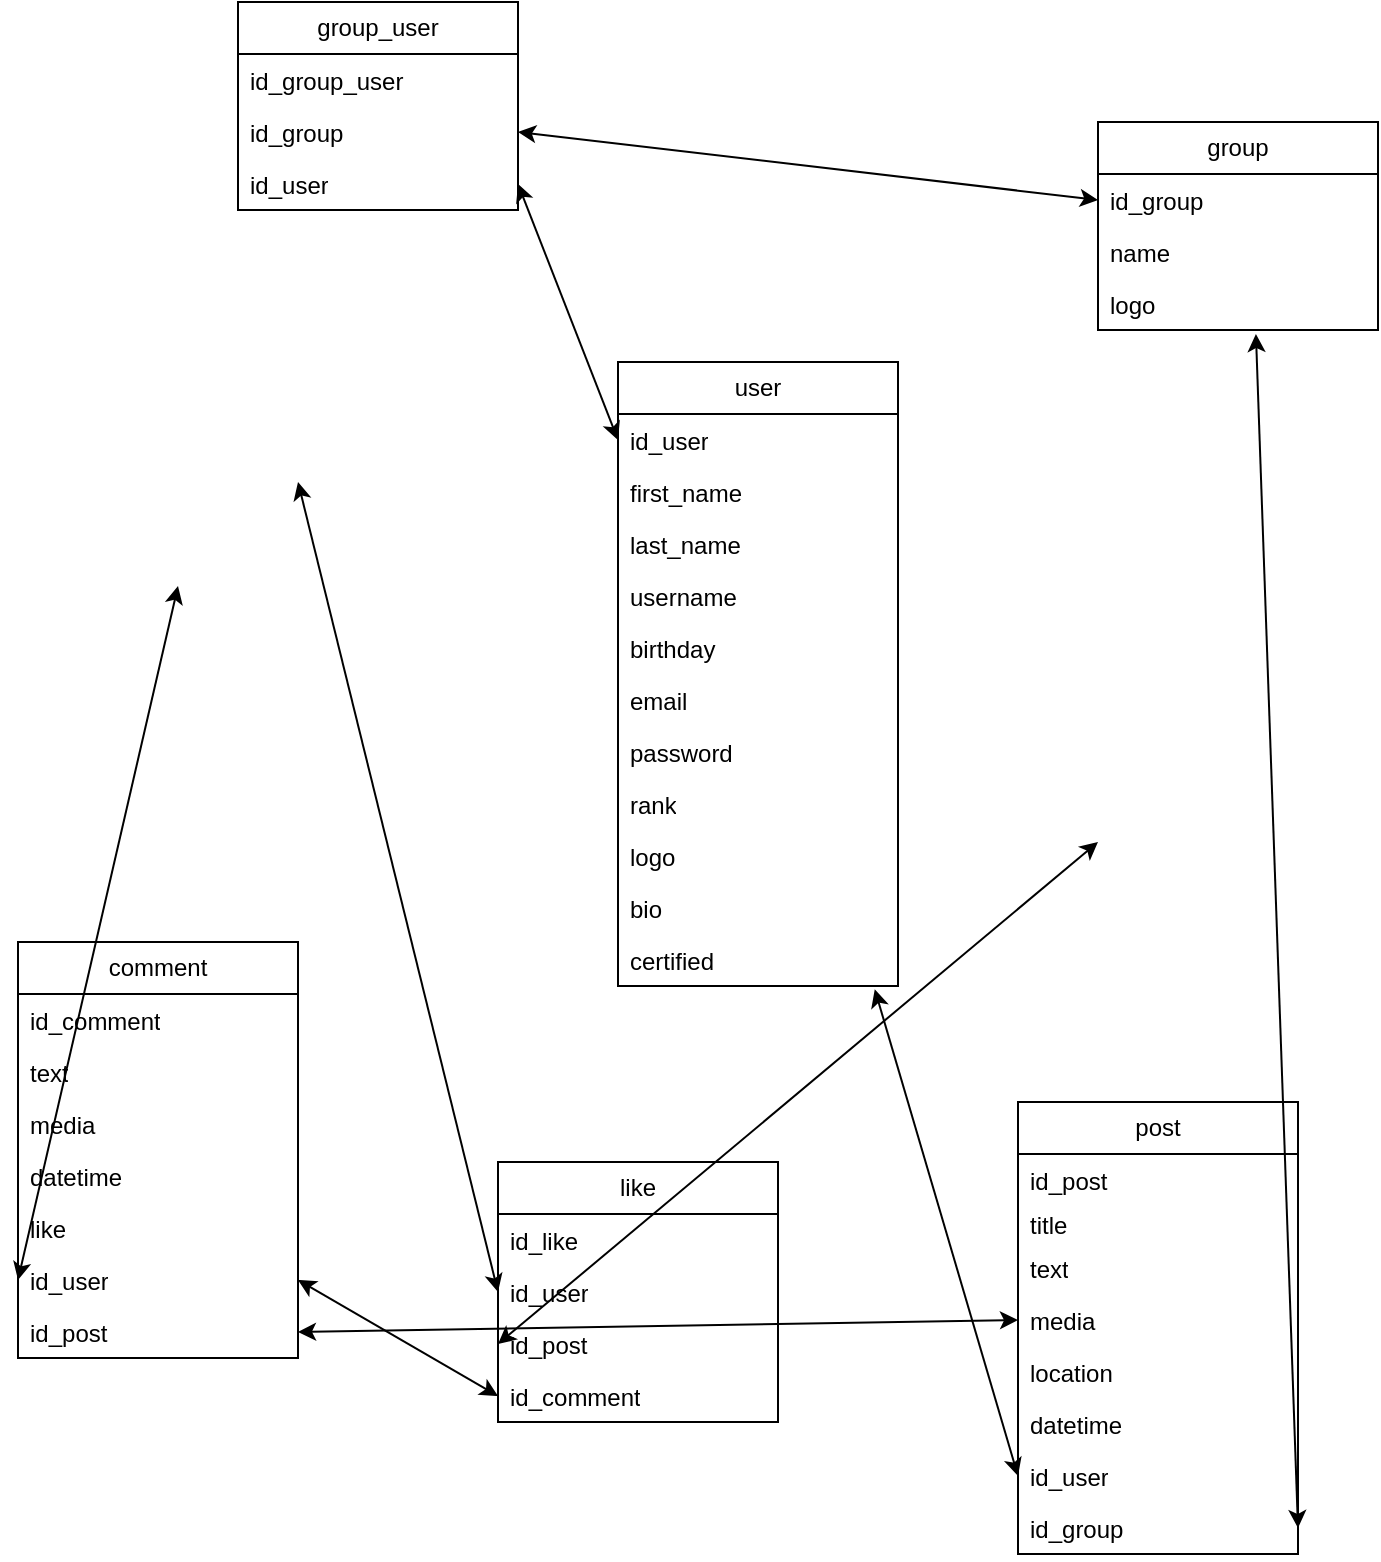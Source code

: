 <mxfile version="26.0.10">
  <diagram name="Page-1" id="H_2WNFqOCSld2I7UvC_A">
    <mxGraphModel dx="1434" dy="802" grid="1" gridSize="10" guides="1" tooltips="1" connect="1" arrows="1" fold="1" page="1" pageScale="1" pageWidth="827" pageHeight="1169" math="0" shadow="0">
      <root>
        <mxCell id="0" />
        <mxCell id="1" parent="0" />
        <mxCell id="QpEzQxb3V1t7QSlUMxlw-1" value="user" style="swimlane;fontStyle=0;childLayout=stackLayout;horizontal=1;startSize=26;fillColor=none;horizontalStack=0;resizeParent=1;resizeParentMax=0;resizeLast=0;collapsible=1;marginBottom=0;whiteSpace=wrap;html=1;" vertex="1" parent="1">
          <mxGeometry x="380" y="240" width="140" height="312" as="geometry" />
        </mxCell>
        <mxCell id="QpEzQxb3V1t7QSlUMxlw-29" value="id_user" style="text;strokeColor=none;fillColor=none;align=left;verticalAlign=top;spacingLeft=4;spacingRight=4;overflow=hidden;rotatable=0;points=[[0,0.5],[1,0.5]];portConstraint=eastwest;whiteSpace=wrap;html=1;" vertex="1" parent="QpEzQxb3V1t7QSlUMxlw-1">
          <mxGeometry y="26" width="140" height="26" as="geometry" />
        </mxCell>
        <mxCell id="QpEzQxb3V1t7QSlUMxlw-2" value="first_name" style="text;strokeColor=none;fillColor=none;align=left;verticalAlign=top;spacingLeft=4;spacingRight=4;overflow=hidden;rotatable=0;points=[[0,0.5],[1,0.5]];portConstraint=eastwest;whiteSpace=wrap;html=1;" vertex="1" parent="QpEzQxb3V1t7QSlUMxlw-1">
          <mxGeometry y="52" width="140" height="26" as="geometry" />
        </mxCell>
        <mxCell id="QpEzQxb3V1t7QSlUMxlw-3" value="last_name" style="text;strokeColor=none;fillColor=none;align=left;verticalAlign=top;spacingLeft=4;spacingRight=4;overflow=hidden;rotatable=0;points=[[0,0.5],[1,0.5]];portConstraint=eastwest;whiteSpace=wrap;html=1;" vertex="1" parent="QpEzQxb3V1t7QSlUMxlw-1">
          <mxGeometry y="78" width="140" height="26" as="geometry" />
        </mxCell>
        <mxCell id="QpEzQxb3V1t7QSlUMxlw-18" value="username" style="text;strokeColor=none;fillColor=none;align=left;verticalAlign=top;spacingLeft=4;spacingRight=4;overflow=hidden;rotatable=0;points=[[0,0.5],[1,0.5]];portConstraint=eastwest;whiteSpace=wrap;html=1;" vertex="1" parent="QpEzQxb3V1t7QSlUMxlw-1">
          <mxGeometry y="104" width="140" height="26" as="geometry" />
        </mxCell>
        <mxCell id="QpEzQxb3V1t7QSlUMxlw-4" value="birthday" style="text;strokeColor=none;fillColor=none;align=left;verticalAlign=top;spacingLeft=4;spacingRight=4;overflow=hidden;rotatable=0;points=[[0,0.5],[1,0.5]];portConstraint=eastwest;whiteSpace=wrap;html=1;" vertex="1" parent="QpEzQxb3V1t7QSlUMxlw-1">
          <mxGeometry y="130" width="140" height="26" as="geometry" />
        </mxCell>
        <mxCell id="QpEzQxb3V1t7QSlUMxlw-13" value="email" style="text;strokeColor=none;fillColor=none;align=left;verticalAlign=top;spacingLeft=4;spacingRight=4;overflow=hidden;rotatable=0;points=[[0,0.5],[1,0.5]];portConstraint=eastwest;whiteSpace=wrap;html=1;" vertex="1" parent="QpEzQxb3V1t7QSlUMxlw-1">
          <mxGeometry y="156" width="140" height="26" as="geometry" />
        </mxCell>
        <mxCell id="QpEzQxb3V1t7QSlUMxlw-14" value="password" style="text;strokeColor=none;fillColor=none;align=left;verticalAlign=top;spacingLeft=4;spacingRight=4;overflow=hidden;rotatable=0;points=[[0,0.5],[1,0.5]];portConstraint=eastwest;whiteSpace=wrap;html=1;" vertex="1" parent="QpEzQxb3V1t7QSlUMxlw-1">
          <mxGeometry y="182" width="140" height="26" as="geometry" />
        </mxCell>
        <mxCell id="QpEzQxb3V1t7QSlUMxlw-15" value="rank" style="text;strokeColor=none;fillColor=none;align=left;verticalAlign=top;spacingLeft=4;spacingRight=4;overflow=hidden;rotatable=0;points=[[0,0.5],[1,0.5]];portConstraint=eastwest;whiteSpace=wrap;html=1;" vertex="1" parent="QpEzQxb3V1t7QSlUMxlw-1">
          <mxGeometry y="208" width="140" height="26" as="geometry" />
        </mxCell>
        <mxCell id="QpEzQxb3V1t7QSlUMxlw-52" value="logo" style="text;strokeColor=none;fillColor=none;align=left;verticalAlign=top;spacingLeft=4;spacingRight=4;overflow=hidden;rotatable=0;points=[[0,0.5],[1,0.5]];portConstraint=eastwest;whiteSpace=wrap;html=1;" vertex="1" parent="QpEzQxb3V1t7QSlUMxlw-1">
          <mxGeometry y="234" width="140" height="26" as="geometry" />
        </mxCell>
        <mxCell id="QpEzQxb3V1t7QSlUMxlw-53" value="bio" style="text;strokeColor=none;fillColor=none;align=left;verticalAlign=top;spacingLeft=4;spacingRight=4;overflow=hidden;rotatable=0;points=[[0,0.5],[1,0.5]];portConstraint=eastwest;whiteSpace=wrap;html=1;" vertex="1" parent="QpEzQxb3V1t7QSlUMxlw-1">
          <mxGeometry y="260" width="140" height="26" as="geometry" />
        </mxCell>
        <mxCell id="QpEzQxb3V1t7QSlUMxlw-55" value="certified" style="text;strokeColor=none;fillColor=none;align=left;verticalAlign=top;spacingLeft=4;spacingRight=4;overflow=hidden;rotatable=0;points=[[0,0.5],[1,0.5]];portConstraint=eastwest;whiteSpace=wrap;html=1;" vertex="1" parent="QpEzQxb3V1t7QSlUMxlw-1">
          <mxGeometry y="286" width="140" height="26" as="geometry" />
        </mxCell>
        <mxCell id="QpEzQxb3V1t7QSlUMxlw-5" value="post" style="swimlane;fontStyle=0;childLayout=stackLayout;horizontal=1;startSize=26;fillColor=none;horizontalStack=0;resizeParent=1;resizeParentMax=0;resizeLast=0;collapsible=1;marginBottom=0;whiteSpace=wrap;html=1;" vertex="1" parent="1">
          <mxGeometry x="580" y="610" width="140" height="226" as="geometry" />
        </mxCell>
        <mxCell id="QpEzQxb3V1t7QSlUMxlw-37" value="id_post" style="text;strokeColor=none;fillColor=none;align=left;verticalAlign=top;spacingLeft=4;spacingRight=4;overflow=hidden;rotatable=0;points=[[0,0.5],[1,0.5]];portConstraint=eastwest;whiteSpace=wrap;html=1;" vertex="1" parent="QpEzQxb3V1t7QSlUMxlw-5">
          <mxGeometry y="26" width="140" height="22" as="geometry" />
        </mxCell>
        <mxCell id="QpEzQxb3V1t7QSlUMxlw-6" value="title" style="text;strokeColor=none;fillColor=none;align=left;verticalAlign=top;spacingLeft=4;spacingRight=4;overflow=hidden;rotatable=0;points=[[0,0.5],[1,0.5]];portConstraint=eastwest;whiteSpace=wrap;html=1;" vertex="1" parent="QpEzQxb3V1t7QSlUMxlw-5">
          <mxGeometry y="48" width="140" height="22" as="geometry" />
        </mxCell>
        <mxCell id="QpEzQxb3V1t7QSlUMxlw-7" value="text" style="text;strokeColor=none;fillColor=none;align=left;verticalAlign=top;spacingLeft=4;spacingRight=4;overflow=hidden;rotatable=0;points=[[0,0.5],[1,0.5]];portConstraint=eastwest;whiteSpace=wrap;html=1;" vertex="1" parent="QpEzQxb3V1t7QSlUMxlw-5">
          <mxGeometry y="70" width="140" height="26" as="geometry" />
        </mxCell>
        <mxCell id="QpEzQxb3V1t7QSlUMxlw-8" value="media" style="text;strokeColor=none;fillColor=none;align=left;verticalAlign=top;spacingLeft=4;spacingRight=4;overflow=hidden;rotatable=0;points=[[0,0.5],[1,0.5]];portConstraint=eastwest;whiteSpace=wrap;html=1;" vertex="1" parent="QpEzQxb3V1t7QSlUMxlw-5">
          <mxGeometry y="96" width="140" height="26" as="geometry" />
        </mxCell>
        <mxCell id="QpEzQxb3V1t7QSlUMxlw-16" value="location" style="text;strokeColor=none;fillColor=none;align=left;verticalAlign=top;spacingLeft=4;spacingRight=4;overflow=hidden;rotatable=0;points=[[0,0.5],[1,0.5]];portConstraint=eastwest;whiteSpace=wrap;html=1;" vertex="1" parent="QpEzQxb3V1t7QSlUMxlw-5">
          <mxGeometry y="122" width="140" height="26" as="geometry" />
        </mxCell>
        <mxCell id="QpEzQxb3V1t7QSlUMxlw-38" value="datetime" style="text;strokeColor=none;fillColor=none;align=left;verticalAlign=top;spacingLeft=4;spacingRight=4;overflow=hidden;rotatable=0;points=[[0,0.5],[1,0.5]];portConstraint=eastwest;whiteSpace=wrap;html=1;" vertex="1" parent="QpEzQxb3V1t7QSlUMxlw-5">
          <mxGeometry y="148" width="140" height="26" as="geometry" />
        </mxCell>
        <mxCell id="QpEzQxb3V1t7QSlUMxlw-49" value="id_user" style="text;strokeColor=none;fillColor=none;align=left;verticalAlign=top;spacingLeft=4;spacingRight=4;overflow=hidden;rotatable=0;points=[[0,0.5],[1,0.5]];portConstraint=eastwest;whiteSpace=wrap;html=1;" vertex="1" parent="QpEzQxb3V1t7QSlUMxlw-5">
          <mxGeometry y="174" width="140" height="26" as="geometry" />
        </mxCell>
        <mxCell id="QpEzQxb3V1t7QSlUMxlw-56" value="id_group" style="text;strokeColor=none;fillColor=none;align=left;verticalAlign=top;spacingLeft=4;spacingRight=4;overflow=hidden;rotatable=0;points=[[0,0.5],[1,0.5]];portConstraint=eastwest;whiteSpace=wrap;html=1;" vertex="1" parent="QpEzQxb3V1t7QSlUMxlw-5">
          <mxGeometry y="200" width="140" height="26" as="geometry" />
        </mxCell>
        <mxCell id="QpEzQxb3V1t7QSlUMxlw-9" value="group" style="swimlane;fontStyle=0;childLayout=stackLayout;horizontal=1;startSize=26;fillColor=none;horizontalStack=0;resizeParent=1;resizeParentMax=0;resizeLast=0;collapsible=1;marginBottom=0;whiteSpace=wrap;html=1;" vertex="1" parent="1">
          <mxGeometry x="620" y="120" width="140" height="104" as="geometry" />
        </mxCell>
        <mxCell id="QpEzQxb3V1t7QSlUMxlw-28" value="id_group" style="text;strokeColor=none;fillColor=none;align=left;verticalAlign=top;spacingLeft=4;spacingRight=4;overflow=hidden;rotatable=0;points=[[0,0.5],[1,0.5]];portConstraint=eastwest;whiteSpace=wrap;html=1;" vertex="1" parent="QpEzQxb3V1t7QSlUMxlw-9">
          <mxGeometry y="26" width="140" height="26" as="geometry" />
        </mxCell>
        <mxCell id="QpEzQxb3V1t7QSlUMxlw-10" value="name" style="text;strokeColor=none;fillColor=none;align=left;verticalAlign=top;spacingLeft=4;spacingRight=4;overflow=hidden;rotatable=0;points=[[0,0.5],[1,0.5]];portConstraint=eastwest;whiteSpace=wrap;html=1;" vertex="1" parent="QpEzQxb3V1t7QSlUMxlw-9">
          <mxGeometry y="52" width="140" height="26" as="geometry" />
        </mxCell>
        <mxCell id="QpEzQxb3V1t7QSlUMxlw-51" value="logo" style="text;strokeColor=none;fillColor=none;align=left;verticalAlign=top;spacingLeft=4;spacingRight=4;overflow=hidden;rotatable=0;points=[[0,0.5],[1,0.5]];portConstraint=eastwest;whiteSpace=wrap;html=1;" vertex="1" parent="QpEzQxb3V1t7QSlUMxlw-9">
          <mxGeometry y="78" width="140" height="26" as="geometry" />
        </mxCell>
        <mxCell id="QpEzQxb3V1t7QSlUMxlw-24" value="group_user" style="swimlane;fontStyle=0;childLayout=stackLayout;horizontal=1;startSize=26;fillColor=none;horizontalStack=0;resizeParent=1;resizeParentMax=0;resizeLast=0;collapsible=1;marginBottom=0;whiteSpace=wrap;html=1;" vertex="1" parent="1">
          <mxGeometry x="190" y="60" width="140" height="104" as="geometry" />
        </mxCell>
        <mxCell id="QpEzQxb3V1t7QSlUMxlw-25" value="id_group_user" style="text;strokeColor=none;fillColor=none;align=left;verticalAlign=top;spacingLeft=4;spacingRight=4;overflow=hidden;rotatable=0;points=[[0,0.5],[1,0.5]];portConstraint=eastwest;whiteSpace=wrap;html=1;" vertex="1" parent="QpEzQxb3V1t7QSlUMxlw-24">
          <mxGeometry y="26" width="140" height="26" as="geometry" />
        </mxCell>
        <mxCell id="QpEzQxb3V1t7QSlUMxlw-26" value="id_group" style="text;strokeColor=none;fillColor=none;align=left;verticalAlign=top;spacingLeft=4;spacingRight=4;overflow=hidden;rotatable=0;points=[[0,0.5],[1,0.5]];portConstraint=eastwest;whiteSpace=wrap;html=1;" vertex="1" parent="QpEzQxb3V1t7QSlUMxlw-24">
          <mxGeometry y="52" width="140" height="26" as="geometry" />
        </mxCell>
        <mxCell id="QpEzQxb3V1t7QSlUMxlw-27" value="id_user" style="text;strokeColor=none;fillColor=none;align=left;verticalAlign=top;spacingLeft=4;spacingRight=4;overflow=hidden;rotatable=0;points=[[0,0.5],[1,0.5]];portConstraint=eastwest;whiteSpace=wrap;html=1;" vertex="1" parent="QpEzQxb3V1t7QSlUMxlw-24">
          <mxGeometry y="78" width="140" height="26" as="geometry" />
        </mxCell>
        <mxCell id="QpEzQxb3V1t7QSlUMxlw-30" value="comment" style="swimlane;fontStyle=0;childLayout=stackLayout;horizontal=1;startSize=26;fillColor=none;horizontalStack=0;resizeParent=1;resizeParentMax=0;resizeLast=0;collapsible=1;marginBottom=0;whiteSpace=wrap;html=1;" vertex="1" parent="1">
          <mxGeometry x="80" y="530" width="140" height="208" as="geometry" />
        </mxCell>
        <mxCell id="QpEzQxb3V1t7QSlUMxlw-31" value="id_comment" style="text;strokeColor=none;fillColor=none;align=left;verticalAlign=top;spacingLeft=4;spacingRight=4;overflow=hidden;rotatable=0;points=[[0,0.5],[1,0.5]];portConstraint=eastwest;whiteSpace=wrap;html=1;" vertex="1" parent="QpEzQxb3V1t7QSlUMxlw-30">
          <mxGeometry y="26" width="140" height="26" as="geometry" />
        </mxCell>
        <mxCell id="QpEzQxb3V1t7QSlUMxlw-35" value="text" style="text;strokeColor=none;fillColor=none;align=left;verticalAlign=top;spacingLeft=4;spacingRight=4;overflow=hidden;rotatable=0;points=[[0,0.5],[1,0.5]];portConstraint=eastwest;whiteSpace=wrap;html=1;" vertex="1" parent="QpEzQxb3V1t7QSlUMxlw-30">
          <mxGeometry y="52" width="140" height="26" as="geometry" />
        </mxCell>
        <mxCell id="QpEzQxb3V1t7QSlUMxlw-36" value="media" style="text;strokeColor=none;fillColor=none;align=left;verticalAlign=top;spacingLeft=4;spacingRight=4;overflow=hidden;rotatable=0;points=[[0,0.5],[1,0.5]];portConstraint=eastwest;whiteSpace=wrap;html=1;" vertex="1" parent="QpEzQxb3V1t7QSlUMxlw-30">
          <mxGeometry y="78" width="140" height="26" as="geometry" />
        </mxCell>
        <mxCell id="QpEzQxb3V1t7QSlUMxlw-39" value="datetime" style="text;strokeColor=none;fillColor=none;align=left;verticalAlign=top;spacingLeft=4;spacingRight=4;overflow=hidden;rotatable=0;points=[[0,0.5],[1,0.5]];portConstraint=eastwest;whiteSpace=wrap;html=1;" vertex="1" parent="QpEzQxb3V1t7QSlUMxlw-30">
          <mxGeometry y="104" width="140" height="26" as="geometry" />
        </mxCell>
        <mxCell id="QpEzQxb3V1t7QSlUMxlw-40" value="like" style="text;strokeColor=none;fillColor=none;align=left;verticalAlign=top;spacingLeft=4;spacingRight=4;overflow=hidden;rotatable=0;points=[[0,0.5],[1,0.5]];portConstraint=eastwest;whiteSpace=wrap;html=1;" vertex="1" parent="QpEzQxb3V1t7QSlUMxlw-30">
          <mxGeometry y="130" width="140" height="26" as="geometry" />
        </mxCell>
        <mxCell id="QpEzQxb3V1t7QSlUMxlw-32" value="id_user" style="text;strokeColor=none;fillColor=none;align=left;verticalAlign=top;spacingLeft=4;spacingRight=4;overflow=hidden;rotatable=0;points=[[0,0.5],[1,0.5]];portConstraint=eastwest;whiteSpace=wrap;html=1;" vertex="1" parent="QpEzQxb3V1t7QSlUMxlw-30">
          <mxGeometry y="156" width="140" height="26" as="geometry" />
        </mxCell>
        <mxCell id="QpEzQxb3V1t7QSlUMxlw-34" value="id_post" style="text;strokeColor=none;fillColor=none;align=left;verticalAlign=top;spacingLeft=4;spacingRight=4;overflow=hidden;rotatable=0;points=[[0,0.5],[1,0.5]];portConstraint=eastwest;whiteSpace=wrap;html=1;" vertex="1" parent="QpEzQxb3V1t7QSlUMxlw-30">
          <mxGeometry y="182" width="140" height="26" as="geometry" />
        </mxCell>
        <mxCell id="QpEzQxb3V1t7QSlUMxlw-42" value="like" style="swimlane;fontStyle=0;childLayout=stackLayout;horizontal=1;startSize=26;fillColor=none;horizontalStack=0;resizeParent=1;resizeParentMax=0;resizeLast=0;collapsible=1;marginBottom=0;whiteSpace=wrap;html=1;" vertex="1" parent="1">
          <mxGeometry x="320" y="640" width="140" height="130" as="geometry" />
        </mxCell>
        <mxCell id="QpEzQxb3V1t7QSlUMxlw-43" value="id_like" style="text;strokeColor=none;fillColor=none;align=left;verticalAlign=top;spacingLeft=4;spacingRight=4;overflow=hidden;rotatable=0;points=[[0,0.5],[1,0.5]];portConstraint=eastwest;whiteSpace=wrap;html=1;" vertex="1" parent="QpEzQxb3V1t7QSlUMxlw-42">
          <mxGeometry y="26" width="140" height="26" as="geometry" />
        </mxCell>
        <mxCell id="QpEzQxb3V1t7QSlUMxlw-44" value="id_user" style="text;strokeColor=none;fillColor=none;align=left;verticalAlign=top;spacingLeft=4;spacingRight=4;overflow=hidden;rotatable=0;points=[[0,0.5],[1,0.5]];portConstraint=eastwest;whiteSpace=wrap;html=1;" vertex="1" parent="QpEzQxb3V1t7QSlUMxlw-42">
          <mxGeometry y="52" width="140" height="26" as="geometry" />
        </mxCell>
        <mxCell id="QpEzQxb3V1t7QSlUMxlw-45" value="id_post" style="text;strokeColor=none;fillColor=none;align=left;verticalAlign=top;spacingLeft=4;spacingRight=4;overflow=hidden;rotatable=0;points=[[0,0.5],[1,0.5]];portConstraint=eastwest;whiteSpace=wrap;html=1;" vertex="1" parent="QpEzQxb3V1t7QSlUMxlw-42">
          <mxGeometry y="78" width="140" height="26" as="geometry" />
        </mxCell>
        <mxCell id="QpEzQxb3V1t7QSlUMxlw-46" value="id_comment" style="text;strokeColor=none;fillColor=none;align=left;verticalAlign=top;spacingLeft=4;spacingRight=4;overflow=hidden;rotatable=0;points=[[0,0.5],[1,0.5]];portConstraint=eastwest;whiteSpace=wrap;html=1;" vertex="1" parent="QpEzQxb3V1t7QSlUMxlw-42">
          <mxGeometry y="104" width="140" height="26" as="geometry" />
        </mxCell>
        <mxCell id="QpEzQxb3V1t7QSlUMxlw-58" value="" style="endArrow=classic;startArrow=classic;html=1;rounded=0;exitX=0;exitY=0.5;exitDx=0;exitDy=0;entryX=1;entryY=0.5;entryDx=0;entryDy=0;" edge="1" parent="1" source="QpEzQxb3V1t7QSlUMxlw-29" target="QpEzQxb3V1t7QSlUMxlw-27">
          <mxGeometry width="50" height="50" relative="1" as="geometry">
            <mxPoint x="390" y="320" as="sourcePoint" />
            <mxPoint x="440" y="270" as="targetPoint" />
          </mxGeometry>
        </mxCell>
        <mxCell id="QpEzQxb3V1t7QSlUMxlw-60" value="" style="endArrow=classic;startArrow=classic;html=1;rounded=0;exitX=1;exitY=0.5;exitDx=0;exitDy=0;entryX=0;entryY=0.5;entryDx=0;entryDy=0;" edge="1" parent="1" source="QpEzQxb3V1t7QSlUMxlw-26" target="QpEzQxb3V1t7QSlUMxlw-28">
          <mxGeometry width="50" height="50" relative="1" as="geometry">
            <mxPoint x="470" y="171" as="sourcePoint" />
            <mxPoint x="580" y="173" as="targetPoint" />
          </mxGeometry>
        </mxCell>
        <mxCell id="QpEzQxb3V1t7QSlUMxlw-61" value="" style="endArrow=classic;startArrow=classic;html=1;rounded=0;exitX=1.002;exitY=0.579;exitDx=0;exitDy=0;entryX=0;entryY=0.5;entryDx=0;entryDy=0;exitPerimeter=0;" edge="1" parent="1" target="QpEzQxb3V1t7QSlUMxlw-44">
          <mxGeometry width="50" height="50" relative="1" as="geometry">
            <mxPoint x="220" y="300" as="sourcePoint" />
            <mxPoint x="350" y="300" as="targetPoint" />
          </mxGeometry>
        </mxCell>
        <mxCell id="QpEzQxb3V1t7QSlUMxlw-62" value="" style="endArrow=classic;startArrow=classic;html=1;rounded=0;exitX=1.002;exitY=0.579;exitDx=0;exitDy=0;entryX=0;entryY=0.5;entryDx=0;entryDy=0;exitPerimeter=0;" edge="1" parent="1" target="QpEzQxb3V1t7QSlUMxlw-32">
          <mxGeometry width="50" height="50" relative="1" as="geometry">
            <mxPoint x="160" y="352" as="sourcePoint" />
            <mxPoint x="560" y="397" as="targetPoint" />
          </mxGeometry>
        </mxCell>
        <mxCell id="QpEzQxb3V1t7QSlUMxlw-63" value="" style="endArrow=classic;startArrow=classic;html=1;rounded=0;exitX=0;exitY=0.5;exitDx=0;exitDy=0;entryX=1;entryY=0.5;entryDx=0;entryDy=0;" edge="1" parent="1" source="QpEzQxb3V1t7QSlUMxlw-46" target="QpEzQxb3V1t7QSlUMxlw-32">
          <mxGeometry width="50" height="50" relative="1" as="geometry">
            <mxPoint x="400" y="340" as="sourcePoint" />
            <mxPoint x="514" y="547" as="targetPoint" />
          </mxGeometry>
        </mxCell>
        <mxCell id="QpEzQxb3V1t7QSlUMxlw-64" value="" style="endArrow=classic;startArrow=classic;html=1;rounded=0;exitX=1;exitY=0.5;exitDx=0;exitDy=0;entryX=0;entryY=0.5;entryDx=0;entryDy=0;" edge="1" parent="1" source="QpEzQxb3V1t7QSlUMxlw-34" target="QpEzQxb3V1t7QSlUMxlw-8">
          <mxGeometry width="50" height="50" relative="1" as="geometry">
            <mxPoint x="310" y="575.5" as="sourcePoint" />
            <mxPoint x="570" y="610.5" as="targetPoint" />
          </mxGeometry>
        </mxCell>
        <mxCell id="QpEzQxb3V1t7QSlUMxlw-65" value="" style="endArrow=classic;startArrow=classic;html=1;rounded=0;exitX=0.564;exitY=1.077;exitDx=0;exitDy=0;exitPerimeter=0;entryX=1;entryY=0.5;entryDx=0;entryDy=0;" edge="1" parent="1" source="QpEzQxb3V1t7QSlUMxlw-51" target="QpEzQxb3V1t7QSlUMxlw-56">
          <mxGeometry width="50" height="50" relative="1" as="geometry">
            <mxPoint x="830" y="426" as="sourcePoint" />
            <mxPoint x="710" y="697" as="targetPoint" />
          </mxGeometry>
        </mxCell>
        <mxCell id="QpEzQxb3V1t7QSlUMxlw-66" value="" style="endArrow=classic;startArrow=classic;html=1;rounded=0;exitX=0;exitY=0.5;exitDx=0;exitDy=0;" edge="1" parent="1" source="QpEzQxb3V1t7QSlUMxlw-45">
          <mxGeometry width="50" height="50" relative="1" as="geometry">
            <mxPoint x="480" y="360" as="sourcePoint" />
            <mxPoint x="620" y="480" as="targetPoint" />
          </mxGeometry>
        </mxCell>
        <mxCell id="QpEzQxb3V1t7QSlUMxlw-67" value="" style="endArrow=classic;startArrow=classic;html=1;rounded=0;exitX=0.917;exitY=1.064;exitDx=0;exitDy=0;entryX=0;entryY=0.5;entryDx=0;entryDy=0;exitPerimeter=0;" edge="1" parent="1" source="QpEzQxb3V1t7QSlUMxlw-55" target="QpEzQxb3V1t7QSlUMxlw-49">
          <mxGeometry width="50" height="50" relative="1" as="geometry">
            <mxPoint x="610" y="410" as="sourcePoint" />
            <mxPoint x="490" y="681" as="targetPoint" />
          </mxGeometry>
        </mxCell>
      </root>
    </mxGraphModel>
  </diagram>
</mxfile>

